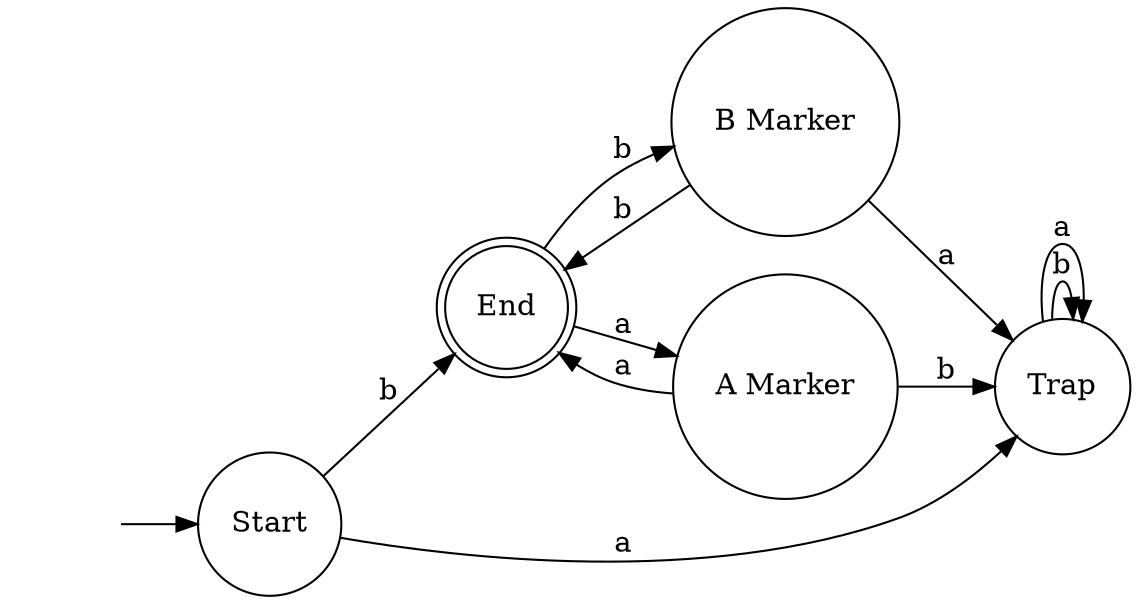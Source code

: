 digraph finite_state_machine {
	rankdir = LR;
	/*size = "4,6"*/
	/*ppi = 300*/
	node [ shape = none ] "";
	node [ shape = doublecircle ]; "End";
	node [ shape = circle ];

	"" -> "Start"

	"Start" -> "Trap"  [ label = "a" ]
	"Start" -> "End"   [ label = "b" ]

	"Trap" -> "Trap"   [ label = "b" ]
	"Trap" -> "Trap"   [ label = "a" ]

	"End" -> "B Marker" [ label = "b" ]
	"End" -> "A Marker" [ label = "a" ]

	"A Marker" -> "End"  [ label = "a" ]
	"A Marker" -> "Trap" [ label = "b" ]

	"B Marker" -> "End" [ label = "b" ]
	"B Marker" -> "Trap" [ label = "a" ]
}
